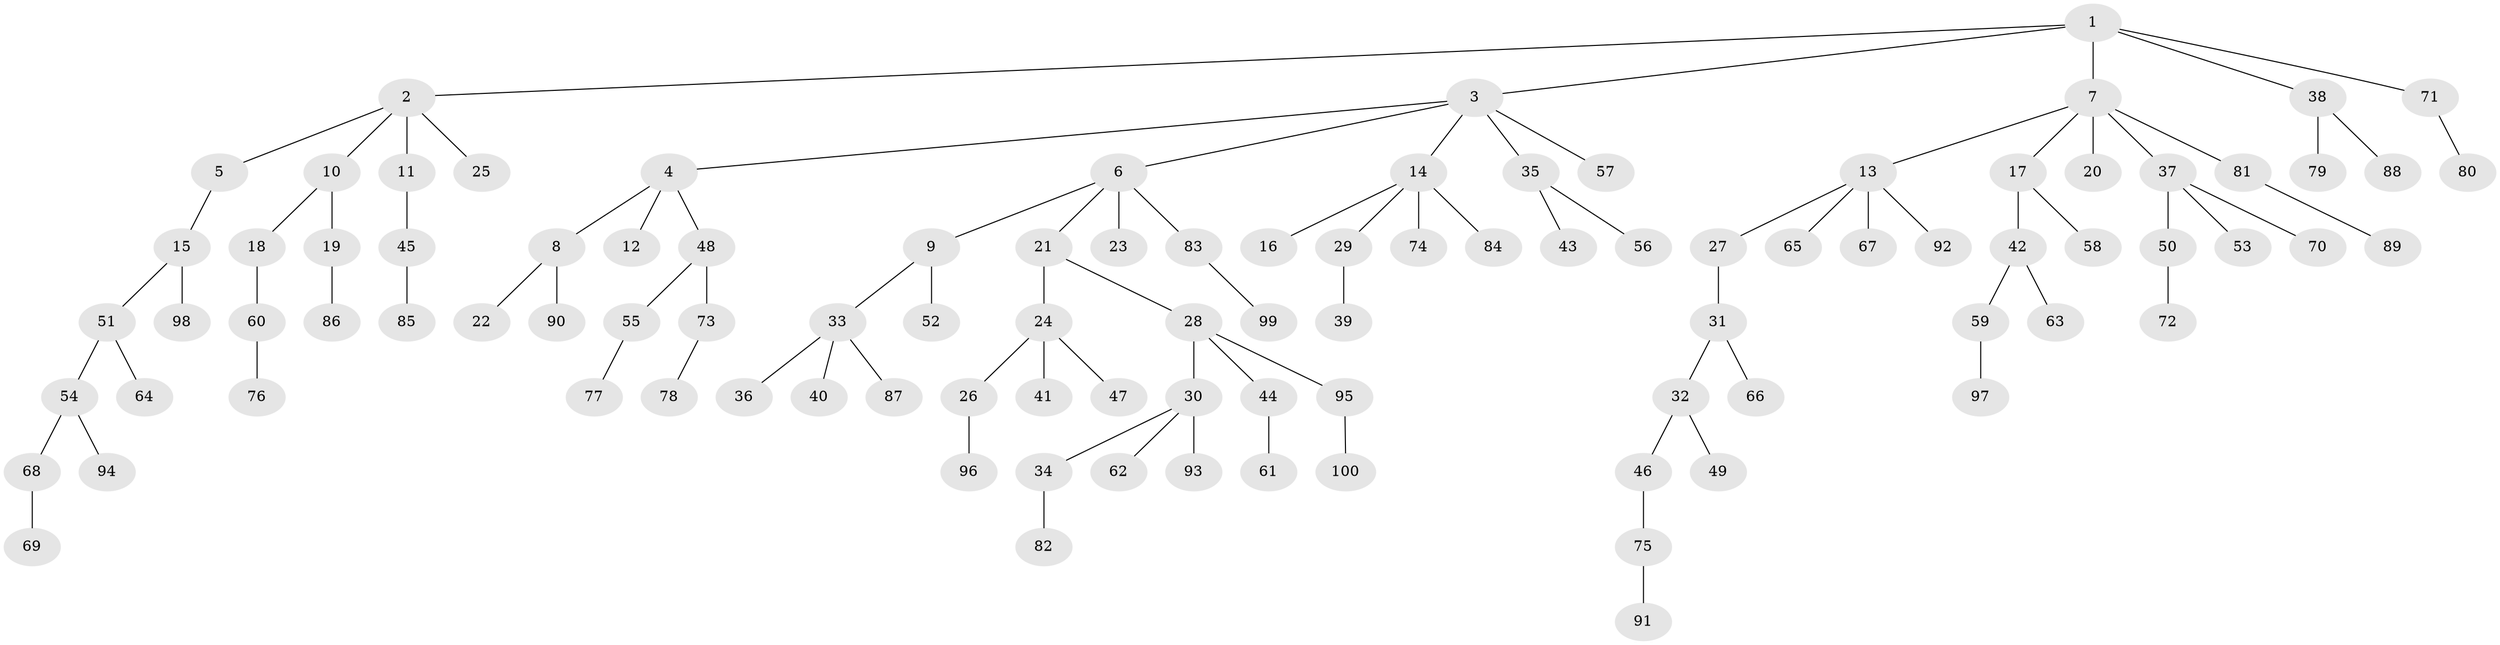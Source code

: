 // Generated by graph-tools (version 1.1) at 2025/02/03/09/25 03:02:22]
// undirected, 100 vertices, 99 edges
graph export_dot {
graph [start="1"]
  node [color=gray90,style=filled];
  1;
  2;
  3;
  4;
  5;
  6;
  7;
  8;
  9;
  10;
  11;
  12;
  13;
  14;
  15;
  16;
  17;
  18;
  19;
  20;
  21;
  22;
  23;
  24;
  25;
  26;
  27;
  28;
  29;
  30;
  31;
  32;
  33;
  34;
  35;
  36;
  37;
  38;
  39;
  40;
  41;
  42;
  43;
  44;
  45;
  46;
  47;
  48;
  49;
  50;
  51;
  52;
  53;
  54;
  55;
  56;
  57;
  58;
  59;
  60;
  61;
  62;
  63;
  64;
  65;
  66;
  67;
  68;
  69;
  70;
  71;
  72;
  73;
  74;
  75;
  76;
  77;
  78;
  79;
  80;
  81;
  82;
  83;
  84;
  85;
  86;
  87;
  88;
  89;
  90;
  91;
  92;
  93;
  94;
  95;
  96;
  97;
  98;
  99;
  100;
  1 -- 2;
  1 -- 3;
  1 -- 7;
  1 -- 38;
  1 -- 71;
  2 -- 5;
  2 -- 10;
  2 -- 11;
  2 -- 25;
  3 -- 4;
  3 -- 6;
  3 -- 14;
  3 -- 35;
  3 -- 57;
  4 -- 8;
  4 -- 12;
  4 -- 48;
  5 -- 15;
  6 -- 9;
  6 -- 21;
  6 -- 23;
  6 -- 83;
  7 -- 13;
  7 -- 17;
  7 -- 20;
  7 -- 37;
  7 -- 81;
  8 -- 22;
  8 -- 90;
  9 -- 33;
  9 -- 52;
  10 -- 18;
  10 -- 19;
  11 -- 45;
  13 -- 27;
  13 -- 65;
  13 -- 67;
  13 -- 92;
  14 -- 16;
  14 -- 29;
  14 -- 74;
  14 -- 84;
  15 -- 51;
  15 -- 98;
  17 -- 42;
  17 -- 58;
  18 -- 60;
  19 -- 86;
  21 -- 24;
  21 -- 28;
  24 -- 26;
  24 -- 41;
  24 -- 47;
  26 -- 96;
  27 -- 31;
  28 -- 30;
  28 -- 44;
  28 -- 95;
  29 -- 39;
  30 -- 34;
  30 -- 62;
  30 -- 93;
  31 -- 32;
  31 -- 66;
  32 -- 46;
  32 -- 49;
  33 -- 36;
  33 -- 40;
  33 -- 87;
  34 -- 82;
  35 -- 43;
  35 -- 56;
  37 -- 50;
  37 -- 53;
  37 -- 70;
  38 -- 79;
  38 -- 88;
  42 -- 59;
  42 -- 63;
  44 -- 61;
  45 -- 85;
  46 -- 75;
  48 -- 55;
  48 -- 73;
  50 -- 72;
  51 -- 54;
  51 -- 64;
  54 -- 68;
  54 -- 94;
  55 -- 77;
  59 -- 97;
  60 -- 76;
  68 -- 69;
  71 -- 80;
  73 -- 78;
  75 -- 91;
  81 -- 89;
  83 -- 99;
  95 -- 100;
}
